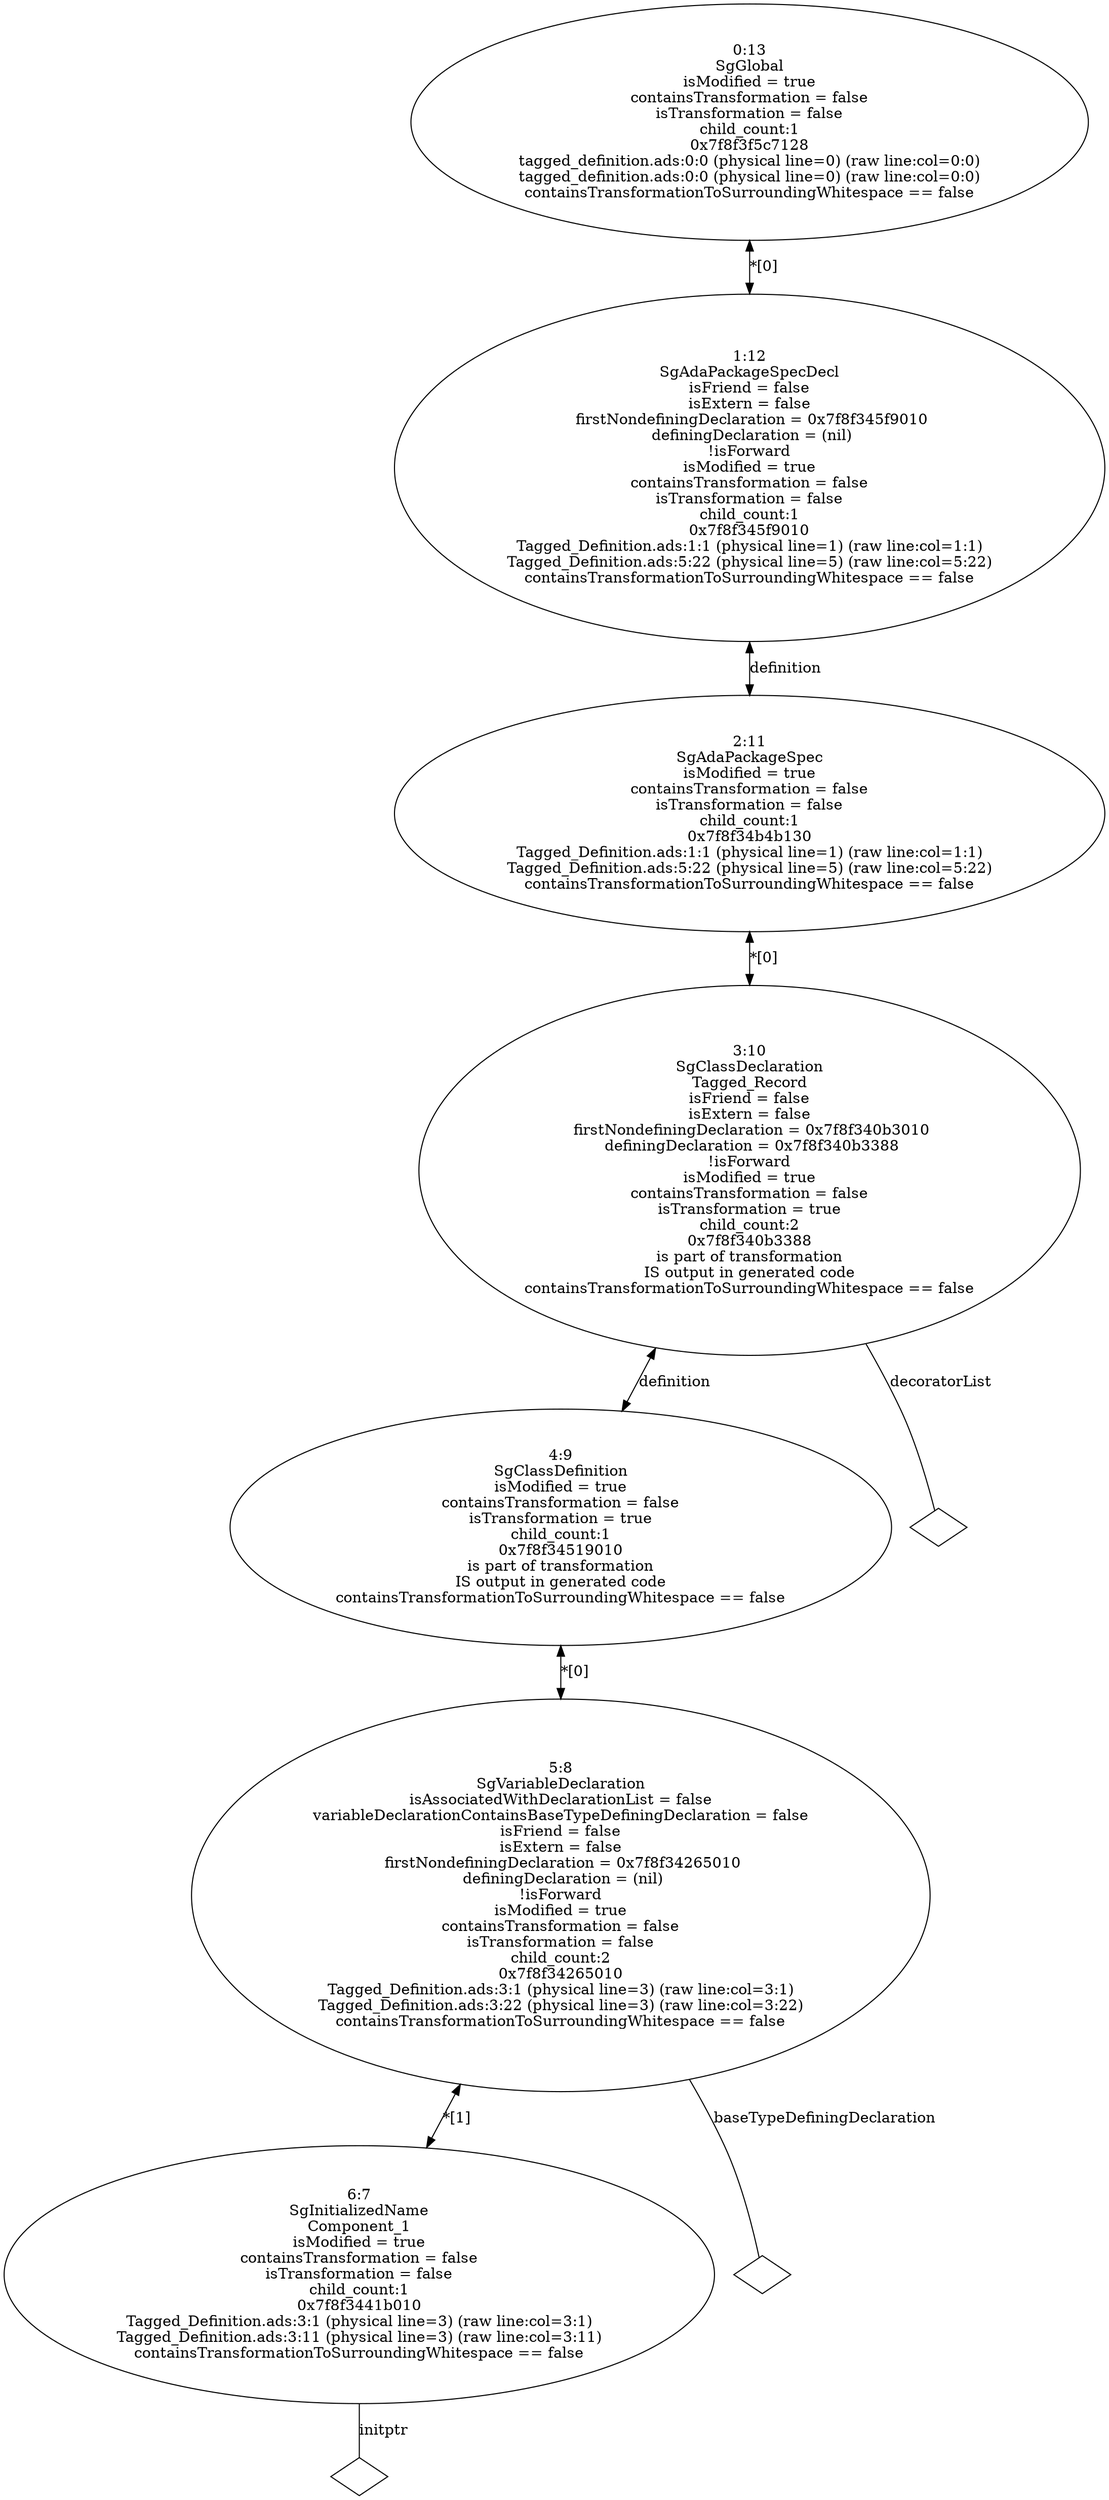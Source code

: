 digraph "G./tagged_definition_rose.dot" {
"0x7f8f3441b010"[label="6:7\nSgInitializedName\nComponent_1\nisModified = true\ncontainsTransformation = false\nisTransformation = false\nchild_count:1\n0x7f8f3441b010\nTagged_Definition.ads:3:1 (physical line=3) (raw line:col=3:1)\nTagged_Definition.ads:3:11 (physical line=3) (raw line:col=3:11)\ncontainsTransformationToSurroundingWhitespace == false\n" ];
"0x7f8f3441b010" -> "0x7f8f3441b010__initptr__null"[label="initptr" dir=none ];
"0x7f8f3441b010__initptr__null"[label="" shape=diamond ];
"0x7f8f34265010"[label="5:8\nSgVariableDeclaration\n isAssociatedWithDeclarationList = false \n variableDeclarationContainsBaseTypeDefiningDeclaration = false \n isFriend = false \n isExtern = false \n firstNondefiningDeclaration = 0x7f8f34265010\n definingDeclaration = (nil)\n!isForward\nisModified = true\ncontainsTransformation = false\nisTransformation = false\nchild_count:2\n0x7f8f34265010\nTagged_Definition.ads:3:1 (physical line=3) (raw line:col=3:1)\nTagged_Definition.ads:3:22 (physical line=3) (raw line:col=3:22)\ncontainsTransformationToSurroundingWhitespace == false\n" ];
"0x7f8f34265010" -> "0x7f8f34265010__baseTypeDefiningDeclaration__null"[label="baseTypeDefiningDeclaration" dir=none ];
"0x7f8f34265010__baseTypeDefiningDeclaration__null"[label="" shape=diamond ];
"0x7f8f34265010" -> "0x7f8f3441b010"[label="*[1]" dir=both ];
"0x7f8f34519010"[label="4:9\nSgClassDefinition\nisModified = true\ncontainsTransformation = false\nisTransformation = true\nchild_count:1\n0x7f8f34519010\nis part of transformation\nIS output in generated code\ncontainsTransformationToSurroundingWhitespace == false\n" ];
"0x7f8f34519010" -> "0x7f8f34265010"[label="*[0]" dir=both ];
"0x7f8f340b3388"[label="3:10\nSgClassDeclaration\nTagged_Record\n isFriend = false \n isExtern = false \n firstNondefiningDeclaration = 0x7f8f340b3010\n definingDeclaration = 0x7f8f340b3388\n!isForward\nisModified = true\ncontainsTransformation = false\nisTransformation = true\nchild_count:2\n0x7f8f340b3388\nis part of transformation\nIS output in generated code\ncontainsTransformationToSurroundingWhitespace == false\n" ];
"0x7f8f340b3388" -> "0x7f8f34519010"[label="definition" dir=both ];
"0x7f8f340b3388" -> "0x7f8f340b3388__decoratorList__null"[label="decoratorList" dir=none ];
"0x7f8f340b3388__decoratorList__null"[label="" shape=diamond ];
"0x7f8f34b4b130"[label="2:11\nSgAdaPackageSpec\nisModified = true\ncontainsTransformation = false\nisTransformation = false\nchild_count:1\n0x7f8f34b4b130\nTagged_Definition.ads:1:1 (physical line=1) (raw line:col=1:1)\nTagged_Definition.ads:5:22 (physical line=5) (raw line:col=5:22)\ncontainsTransformationToSurroundingWhitespace == false\n" ];
"0x7f8f34b4b130" -> "0x7f8f340b3388"[label="*[0]" dir=both ];
"0x7f8f345f9010"[label="1:12\nSgAdaPackageSpecDecl\n isFriend = false \n isExtern = false \n firstNondefiningDeclaration = 0x7f8f345f9010\n definingDeclaration = (nil)\n!isForward\nisModified = true\ncontainsTransformation = false\nisTransformation = false\nchild_count:1\n0x7f8f345f9010\nTagged_Definition.ads:1:1 (physical line=1) (raw line:col=1:1)\nTagged_Definition.ads:5:22 (physical line=5) (raw line:col=5:22)\ncontainsTransformationToSurroundingWhitespace == false\n" ];
"0x7f8f345f9010" -> "0x7f8f34b4b130"[label="definition" dir=both ];
"0x7f8f3f5c7128"[label="0:13\nSgGlobal\nisModified = true\ncontainsTransformation = false\nisTransformation = false\nchild_count:1\n0x7f8f3f5c7128\ntagged_definition.ads:0:0 (physical line=0) (raw line:col=0:0)\ntagged_definition.ads:0:0 (physical line=0) (raw line:col=0:0)\ncontainsTransformationToSurroundingWhitespace == false\n" ];
"0x7f8f3f5c7128" -> "0x7f8f345f9010"[label="*[0]" dir=both ];
}

